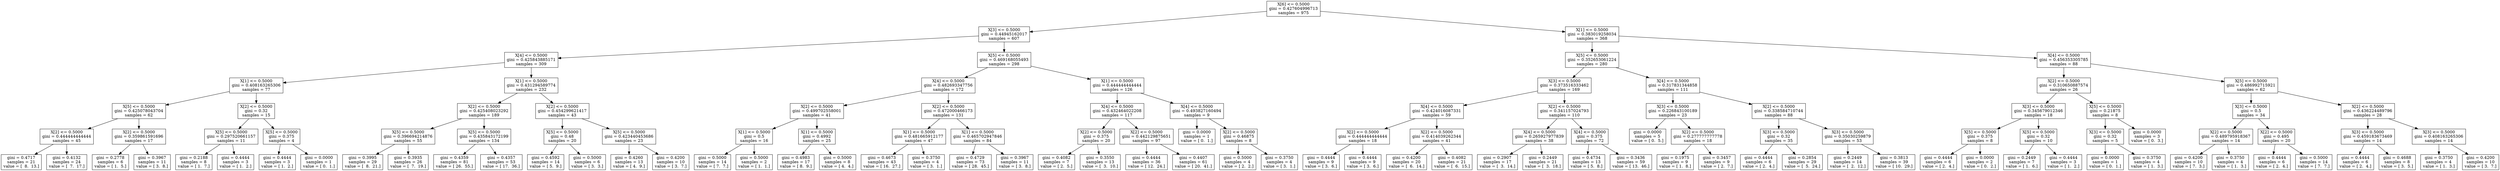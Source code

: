digraph Tree {
0 [label="X[6] <= 0.5000\ngini = 0.427604996713\nsamples = 975", shape="box"] ;
1 [label="X[3] <= 0.5000\ngini = 0.44945162017\nsamples = 607", shape="box"] ;
0 -> 1 ;
2 [label="X[4] <= 0.5000\ngini = 0.425843885171\nsamples = 309", shape="box"] ;
1 -> 2 ;
3 [label="X[1] <= 0.5000\ngini = 0.408163265306\nsamples = 77", shape="box"] ;
2 -> 3 ;
4 [label="X[5] <= 0.5000\ngini = 0.425078043704\nsamples = 62", shape="box"] ;
3 -> 4 ;
5 [label="X[2] <= 0.5000\ngini = 0.444444444444\nsamples = 45", shape="box"] ;
4 -> 5 ;
6 [label="gini = 0.4717\nsamples = 21\nvalue = [  8.  13.]", shape="box"] ;
5 -> 6 ;
7 [label="gini = 0.4132\nsamples = 24\nvalue = [  7.  17.]", shape="box"] ;
5 -> 7 ;
8 [label="X[2] <= 0.5000\ngini = 0.359861591696\nsamples = 17", shape="box"] ;
4 -> 8 ;
9 [label="gini = 0.2778\nsamples = 6\nvalue = [ 1.  5.]", shape="box"] ;
8 -> 9 ;
10 [label="gini = 0.3967\nsamples = 11\nvalue = [ 3.  8.]", shape="box"] ;
8 -> 10 ;
11 [label="X[2] <= 0.5000\ngini = 0.32\nsamples = 15", shape="box"] ;
3 -> 11 ;
12 [label="X[5] <= 0.5000\ngini = 0.297520661157\nsamples = 11", shape="box"] ;
11 -> 12 ;
13 [label="gini = 0.2188\nsamples = 8\nvalue = [ 1.  7.]", shape="box"] ;
12 -> 13 ;
14 [label="gini = 0.4444\nsamples = 3\nvalue = [ 1.  2.]", shape="box"] ;
12 -> 14 ;
15 [label="X[5] <= 0.5000\ngini = 0.375\nsamples = 4", shape="box"] ;
11 -> 15 ;
16 [label="gini = 0.4444\nsamples = 3\nvalue = [ 1.  2.]", shape="box"] ;
15 -> 16 ;
17 [label="gini = 0.0000\nsamples = 1\nvalue = [ 0.  1.]", shape="box"] ;
15 -> 17 ;
18 [label="X[1] <= 0.5000\ngini = 0.431294589774\nsamples = 232", shape="box"] ;
2 -> 18 ;
19 [label="X[2] <= 0.5000\ngini = 0.425408023292\nsamples = 189", shape="box"] ;
18 -> 19 ;
20 [label="X[5] <= 0.5000\ngini = 0.396694214876\nsamples = 55", shape="box"] ;
19 -> 20 ;
21 [label="gini = 0.3995\nsamples = 29\nvalue = [  8.  21.]", shape="box"] ;
20 -> 21 ;
22 [label="gini = 0.3935\nsamples = 26\nvalue = [  7.  19.]", shape="box"] ;
20 -> 22 ;
23 [label="X[5] <= 0.5000\ngini = 0.435843172199\nsamples = 134", shape="box"] ;
19 -> 23 ;
24 [label="gini = 0.4359\nsamples = 81\nvalue = [ 26.  55.]", shape="box"] ;
23 -> 24 ;
25 [label="gini = 0.4357\nsamples = 53\nvalue = [ 17.  36.]", shape="box"] ;
23 -> 25 ;
26 [label="X[2] <= 0.5000\ngini = 0.454299621417\nsamples = 43", shape="box"] ;
18 -> 26 ;
27 [label="X[5] <= 0.5000\ngini = 0.48\nsamples = 20", shape="box"] ;
26 -> 27 ;
28 [label="gini = 0.4592\nsamples = 14\nvalue = [ 5.  9.]", shape="box"] ;
27 -> 28 ;
29 [label="gini = 0.5000\nsamples = 6\nvalue = [ 3.  3.]", shape="box"] ;
27 -> 29 ;
30 [label="X[5] <= 0.5000\ngini = 0.423440453686\nsamples = 23", shape="box"] ;
26 -> 30 ;
31 [label="gini = 0.4260\nsamples = 13\nvalue = [ 4.  9.]", shape="box"] ;
30 -> 31 ;
32 [label="gini = 0.4200\nsamples = 10\nvalue = [ 3.  7.]", shape="box"] ;
30 -> 32 ;
33 [label="X[5] <= 0.5000\ngini = 0.469168055493\nsamples = 298", shape="box"] ;
1 -> 33 ;
34 [label="X[4] <= 0.5000\ngini = 0.482693347756\nsamples = 172", shape="box"] ;
33 -> 34 ;
35 [label="X[2] <= 0.5000\ngini = 0.499702558001\nsamples = 41", shape="box"] ;
34 -> 35 ;
36 [label="X[1] <= 0.5000\ngini = 0.5\nsamples = 16", shape="box"] ;
35 -> 36 ;
37 [label="gini = 0.5000\nsamples = 14\nvalue = [ 7.  7.]", shape="box"] ;
36 -> 37 ;
38 [label="gini = 0.5000\nsamples = 2\nvalue = [ 1.  1.]", shape="box"] ;
36 -> 38 ;
39 [label="X[1] <= 0.5000\ngini = 0.4992\nsamples = 25", shape="box"] ;
35 -> 39 ;
40 [label="gini = 0.4983\nsamples = 17\nvalue = [ 8.  9.]", shape="box"] ;
39 -> 40 ;
41 [label="gini = 0.5000\nsamples = 8\nvalue = [ 4.  4.]", shape="box"] ;
39 -> 41 ;
42 [label="X[2] <= 0.5000\ngini = 0.472000466173\nsamples = 131", shape="box"] ;
34 -> 42 ;
43 [label="X[1] <= 0.5000\ngini = 0.481665912177\nsamples = 47", shape="box"] ;
42 -> 43 ;
44 [label="gini = 0.4673\nsamples = 43\nvalue = [ 16.  27.]", shape="box"] ;
43 -> 44 ;
45 [label="gini = 0.3750\nsamples = 4\nvalue = [ 3.  1.]", shape="box"] ;
43 -> 45 ;
46 [label="X[1] <= 0.5000\ngini = 0.465702947846\nsamples = 84", shape="box"] ;
42 -> 46 ;
47 [label="gini = 0.4729\nsamples = 73\nvalue = [ 28.  45.]", shape="box"] ;
46 -> 47 ;
48 [label="gini = 0.3967\nsamples = 11\nvalue = [ 3.  8.]", shape="box"] ;
46 -> 48 ;
49 [label="X[1] <= 0.5000\ngini = 0.444444444444\nsamples = 126", shape="box"] ;
33 -> 49 ;
50 [label="X[4] <= 0.5000\ngini = 0.432464022208\nsamples = 117", shape="box"] ;
49 -> 50 ;
51 [label="X[2] <= 0.5000\ngini = 0.375\nsamples = 20", shape="box"] ;
50 -> 51 ;
52 [label="gini = 0.4082\nsamples = 7\nvalue = [ 2.  5.]", shape="box"] ;
51 -> 52 ;
53 [label="gini = 0.3550\nsamples = 13\nvalue = [  3.  10.]", shape="box"] ;
51 -> 53 ;
54 [label="X[2] <= 0.5000\ngini = 0.442129875651\nsamples = 97", shape="box"] ;
50 -> 54 ;
55 [label="gini = 0.4444\nsamples = 36\nvalue = [ 12.  24.]", shape="box"] ;
54 -> 55 ;
56 [label="gini = 0.4407\nsamples = 61\nvalue = [ 20.  41.]", shape="box"] ;
54 -> 56 ;
57 [label="X[4] <= 0.5000\ngini = 0.493827160494\nsamples = 9", shape="box"] ;
49 -> 57 ;
58 [label="gini = 0.0000\nsamples = 1\nvalue = [ 0.  1.]", shape="box"] ;
57 -> 58 ;
59 [label="X[2] <= 0.5000\ngini = 0.46875\nsamples = 8", shape="box"] ;
57 -> 59 ;
60 [label="gini = 0.5000\nsamples = 4\nvalue = [ 2.  2.]", shape="box"] ;
59 -> 60 ;
61 [label="gini = 0.3750\nsamples = 4\nvalue = [ 3.  1.]", shape="box"] ;
59 -> 61 ;
62 [label="X[1] <= 0.5000\ngini = 0.383019258034\nsamples = 368", shape="box"] ;
0 -> 62 ;
63 [label="X[5] <= 0.5000\ngini = 0.352653061224\nsamples = 280", shape="box"] ;
62 -> 63 ;
64 [label="X[3] <= 0.5000\ngini = 0.373516333462\nsamples = 169", shape="box"] ;
63 -> 64 ;
65 [label="X[4] <= 0.5000\ngini = 0.424016087331\nsamples = 59", shape="box"] ;
64 -> 65 ;
66 [label="X[2] <= 0.5000\ngini = 0.444444444444\nsamples = 18", shape="box"] ;
65 -> 66 ;
67 [label="gini = 0.4444\nsamples = 9\nvalue = [ 3.  6.]", shape="box"] ;
66 -> 67 ;
68 [label="gini = 0.4444\nsamples = 9\nvalue = [ 3.  6.]", shape="box"] ;
66 -> 68 ;
69 [label="X[2] <= 0.5000\ngini = 0.414039262344\nsamples = 41", shape="box"] ;
65 -> 69 ;
70 [label="gini = 0.4200\nsamples = 20\nvalue = [  6.  14.]", shape="box"] ;
69 -> 70 ;
71 [label="gini = 0.4082\nsamples = 21\nvalue = [  6.  15.]", shape="box"] ;
69 -> 71 ;
72 [label="X[2] <= 0.5000\ngini = 0.341157024793\nsamples = 110", shape="box"] ;
64 -> 72 ;
73 [label="X[4] <= 0.5000\ngini = 0.265927977839\nsamples = 38", shape="box"] ;
72 -> 73 ;
74 [label="gini = 0.2907\nsamples = 17\nvalue = [  3.  14.]", shape="box"] ;
73 -> 74 ;
75 [label="gini = 0.2449\nsamples = 21\nvalue = [  3.  18.]", shape="box"] ;
73 -> 75 ;
76 [label="X[4] <= 0.5000\ngini = 0.375\nsamples = 72", shape="box"] ;
72 -> 76 ;
77 [label="gini = 0.4734\nsamples = 13\nvalue = [ 5.  8.]", shape="box"] ;
76 -> 77 ;
78 [label="gini = 0.3436\nsamples = 59\nvalue = [ 13.  46.]", shape="box"] ;
76 -> 78 ;
79 [label="X[4] <= 0.5000\ngini = 0.317831344858\nsamples = 111", shape="box"] ;
63 -> 79 ;
80 [label="X[3] <= 0.5000\ngini = 0.226843100189\nsamples = 23", shape="box"] ;
79 -> 80 ;
81 [label="gini = 0.0000\nsamples = 5\nvalue = [ 0.  5.]", shape="box"] ;
80 -> 81 ;
82 [label="X[2] <= 0.5000\ngini = 0.277777777778\nsamples = 18", shape="box"] ;
80 -> 82 ;
83 [label="gini = 0.1975\nsamples = 9\nvalue = [ 1.  8.]", shape="box"] ;
82 -> 83 ;
84 [label="gini = 0.3457\nsamples = 9\nvalue = [ 2.  7.]", shape="box"] ;
82 -> 84 ;
85 [label="X[2] <= 0.5000\ngini = 0.338584710744\nsamples = 88", shape="box"] ;
79 -> 85 ;
86 [label="X[3] <= 0.5000\ngini = 0.32\nsamples = 35", shape="box"] ;
85 -> 86 ;
87 [label="gini = 0.4444\nsamples = 6\nvalue = [ 2.  4.]", shape="box"] ;
86 -> 87 ;
88 [label="gini = 0.2854\nsamples = 29\nvalue = [  5.  24.]", shape="box"] ;
86 -> 88 ;
89 [label="X[3] <= 0.5000\ngini = 0.35030259879\nsamples = 53", shape="box"] ;
85 -> 89 ;
90 [label="gini = 0.2449\nsamples = 14\nvalue = [  2.  12.]", shape="box"] ;
89 -> 90 ;
91 [label="gini = 0.3813\nsamples = 39\nvalue = [ 10.  29.]", shape="box"] ;
89 -> 91 ;
92 [label="X[4] <= 0.5000\ngini = 0.456353305785\nsamples = 88", shape="box"] ;
62 -> 92 ;
93 [label="X[2] <= 0.5000\ngini = 0.310650887574\nsamples = 26", shape="box"] ;
92 -> 93 ;
94 [label="X[3] <= 0.5000\ngini = 0.345679012346\nsamples = 18", shape="box"] ;
93 -> 94 ;
95 [label="X[5] <= 0.5000\ngini = 0.375\nsamples = 8", shape="box"] ;
94 -> 95 ;
96 [label="gini = 0.4444\nsamples = 6\nvalue = [ 2.  4.]", shape="box"] ;
95 -> 96 ;
97 [label="gini = 0.0000\nsamples = 2\nvalue = [ 0.  2.]", shape="box"] ;
95 -> 97 ;
98 [label="X[5] <= 0.5000\ngini = 0.32\nsamples = 10", shape="box"] ;
94 -> 98 ;
99 [label="gini = 0.2449\nsamples = 7\nvalue = [ 1.  6.]", shape="box"] ;
98 -> 99 ;
100 [label="gini = 0.4444\nsamples = 3\nvalue = [ 1.  2.]", shape="box"] ;
98 -> 100 ;
101 [label="X[5] <= 0.5000\ngini = 0.21875\nsamples = 8", shape="box"] ;
93 -> 101 ;
102 [label="X[3] <= 0.5000\ngini = 0.32\nsamples = 5", shape="box"] ;
101 -> 102 ;
103 [label="gini = 0.0000\nsamples = 1\nvalue = [ 0.  1.]", shape="box"] ;
102 -> 103 ;
104 [label="gini = 0.3750\nsamples = 4\nvalue = [ 1.  3.]", shape="box"] ;
102 -> 104 ;
105 [label="gini = 0.0000\nsamples = 3\nvalue = [ 0.  3.]", shape="box"] ;
101 -> 105 ;
106 [label="X[5] <= 0.5000\ngini = 0.486992715921\nsamples = 62", shape="box"] ;
92 -> 106 ;
107 [label="X[3] <= 0.5000\ngini = 0.5\nsamples = 34", shape="box"] ;
106 -> 107 ;
108 [label="X[2] <= 0.5000\ngini = 0.489795918367\nsamples = 14", shape="box"] ;
107 -> 108 ;
109 [label="gini = 0.4200\nsamples = 10\nvalue = [ 7.  3.]", shape="box"] ;
108 -> 109 ;
110 [label="gini = 0.3750\nsamples = 4\nvalue = [ 1.  3.]", shape="box"] ;
108 -> 110 ;
111 [label="X[2] <= 0.5000\ngini = 0.495\nsamples = 20", shape="box"] ;
107 -> 111 ;
112 [label="gini = 0.4444\nsamples = 6\nvalue = [ 2.  4.]", shape="box"] ;
111 -> 112 ;
113 [label="gini = 0.5000\nsamples = 14\nvalue = [ 7.  7.]", shape="box"] ;
111 -> 113 ;
114 [label="X[2] <= 0.5000\ngini = 0.436224489796\nsamples = 28", shape="box"] ;
106 -> 114 ;
115 [label="X[3] <= 0.5000\ngini = 0.459183673469\nsamples = 14", shape="box"] ;
114 -> 115 ;
116 [label="gini = 0.4444\nsamples = 6\nvalue = [ 2.  4.]", shape="box"] ;
115 -> 116 ;
117 [label="gini = 0.4688\nsamples = 8\nvalue = [ 3.  5.]", shape="box"] ;
115 -> 117 ;
118 [label="X[3] <= 0.5000\ngini = 0.408163265306\nsamples = 14", shape="box"] ;
114 -> 118 ;
119 [label="gini = 0.3750\nsamples = 4\nvalue = [ 1.  3.]", shape="box"] ;
118 -> 119 ;
120 [label="gini = 0.4200\nsamples = 10\nvalue = [ 3.  7.]", shape="box"] ;
118 -> 120 ;
}